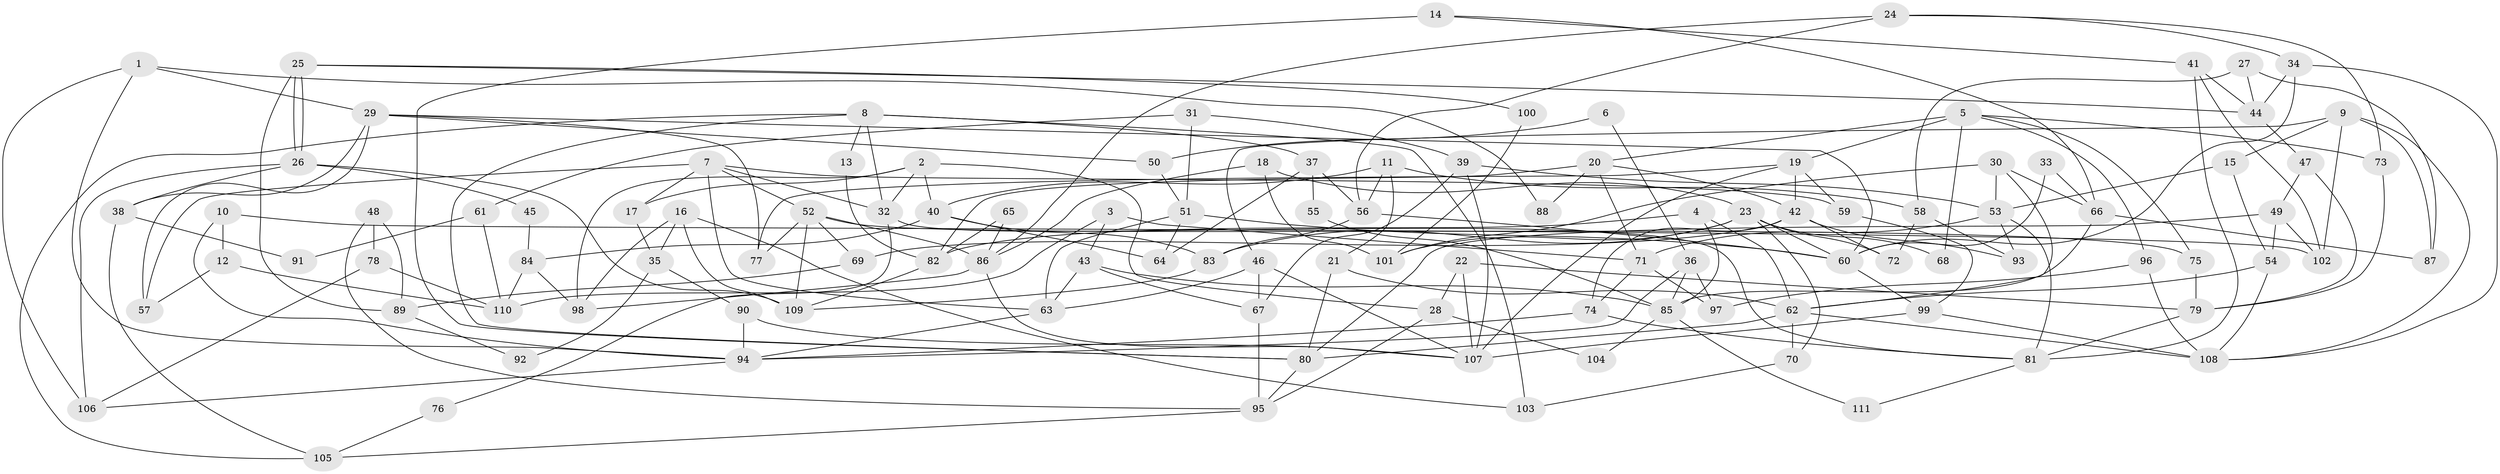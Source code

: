 // coarse degree distribution, {5: 0.15714285714285714, 6: 0.15714285714285714, 9: 0.04285714285714286, 3: 0.11428571428571428, 7: 0.14285714285714285, 2: 0.11428571428571428, 4: 0.2, 10: 0.02857142857142857, 8: 0.04285714285714286}
// Generated by graph-tools (version 1.1) at 2025/42/03/06/25 10:42:01]
// undirected, 111 vertices, 222 edges
graph export_dot {
graph [start="1"]
  node [color=gray90,style=filled];
  1;
  2;
  3;
  4;
  5;
  6;
  7;
  8;
  9;
  10;
  11;
  12;
  13;
  14;
  15;
  16;
  17;
  18;
  19;
  20;
  21;
  22;
  23;
  24;
  25;
  26;
  27;
  28;
  29;
  30;
  31;
  32;
  33;
  34;
  35;
  36;
  37;
  38;
  39;
  40;
  41;
  42;
  43;
  44;
  45;
  46;
  47;
  48;
  49;
  50;
  51;
  52;
  53;
  54;
  55;
  56;
  57;
  58;
  59;
  60;
  61;
  62;
  63;
  64;
  65;
  66;
  67;
  68;
  69;
  70;
  71;
  72;
  73;
  74;
  75;
  76;
  77;
  78;
  79;
  80;
  81;
  82;
  83;
  84;
  85;
  86;
  87;
  88;
  89;
  90;
  91;
  92;
  93;
  94;
  95;
  96;
  97;
  98;
  99;
  100;
  101;
  102;
  103;
  104;
  105;
  106;
  107;
  108;
  109;
  110;
  111;
  1 -- 106;
  1 -- 94;
  1 -- 29;
  1 -- 88;
  2 -- 40;
  2 -- 32;
  2 -- 17;
  2 -- 28;
  2 -- 98;
  3 -- 71;
  3 -- 110;
  3 -- 43;
  4 -- 82;
  4 -- 85;
  4 -- 62;
  5 -- 73;
  5 -- 20;
  5 -- 19;
  5 -- 68;
  5 -- 75;
  5 -- 96;
  6 -- 50;
  6 -- 36;
  7 -- 59;
  7 -- 52;
  7 -- 17;
  7 -- 32;
  7 -- 57;
  7 -- 63;
  8 -- 80;
  8 -- 103;
  8 -- 13;
  8 -- 32;
  8 -- 37;
  8 -- 105;
  9 -- 108;
  9 -- 46;
  9 -- 15;
  9 -- 87;
  9 -- 102;
  10 -- 94;
  10 -- 102;
  10 -- 12;
  11 -- 21;
  11 -- 58;
  11 -- 40;
  11 -- 56;
  12 -- 57;
  12 -- 110;
  13 -- 82;
  14 -- 80;
  14 -- 66;
  14 -- 41;
  15 -- 54;
  15 -- 53;
  16 -- 98;
  16 -- 109;
  16 -- 35;
  16 -- 103;
  17 -- 35;
  18 -- 23;
  18 -- 86;
  18 -- 101;
  19 -- 42;
  19 -- 59;
  19 -- 77;
  19 -- 107;
  20 -- 42;
  20 -- 71;
  20 -- 82;
  20 -- 88;
  21 -- 80;
  21 -- 62;
  22 -- 79;
  22 -- 107;
  22 -- 28;
  23 -- 60;
  23 -- 83;
  23 -- 68;
  23 -- 70;
  23 -- 72;
  23 -- 101;
  24 -- 56;
  24 -- 86;
  24 -- 34;
  24 -- 73;
  25 -- 26;
  25 -- 26;
  25 -- 44;
  25 -- 89;
  25 -- 100;
  26 -- 106;
  26 -- 38;
  26 -- 45;
  26 -- 109;
  27 -- 44;
  27 -- 87;
  27 -- 58;
  28 -- 95;
  28 -- 104;
  29 -- 38;
  29 -- 50;
  29 -- 57;
  29 -- 60;
  29 -- 77;
  30 -- 53;
  30 -- 101;
  30 -- 62;
  30 -- 66;
  31 -- 51;
  31 -- 39;
  31 -- 61;
  32 -- 76;
  32 -- 81;
  33 -- 60;
  33 -- 66;
  34 -- 60;
  34 -- 44;
  34 -- 108;
  35 -- 90;
  35 -- 92;
  36 -- 94;
  36 -- 97;
  36 -- 85;
  37 -- 56;
  37 -- 55;
  37 -- 64;
  38 -- 105;
  38 -- 91;
  39 -- 53;
  39 -- 67;
  39 -- 107;
  40 -- 83;
  40 -- 64;
  40 -- 84;
  41 -- 102;
  41 -- 44;
  41 -- 81;
  42 -- 72;
  42 -- 74;
  42 -- 69;
  42 -- 93;
  43 -- 63;
  43 -- 67;
  43 -- 85;
  44 -- 47;
  45 -- 84;
  46 -- 63;
  46 -- 107;
  46 -- 67;
  47 -- 49;
  47 -- 79;
  48 -- 95;
  48 -- 89;
  48 -- 78;
  49 -- 54;
  49 -- 80;
  49 -- 102;
  50 -- 51;
  51 -- 60;
  51 -- 64;
  51 -- 63;
  52 -- 75;
  52 -- 77;
  52 -- 69;
  52 -- 86;
  52 -- 109;
  53 -- 81;
  53 -- 71;
  53 -- 93;
  54 -- 108;
  54 -- 62;
  55 -- 85;
  56 -- 60;
  56 -- 83;
  58 -- 93;
  58 -- 72;
  59 -- 99;
  60 -- 99;
  61 -- 110;
  61 -- 91;
  62 -- 70;
  62 -- 80;
  62 -- 108;
  63 -- 94;
  65 -- 82;
  65 -- 86;
  66 -- 85;
  66 -- 87;
  67 -- 95;
  69 -- 89;
  70 -- 103;
  71 -- 74;
  71 -- 97;
  73 -- 79;
  74 -- 81;
  74 -- 94;
  75 -- 79;
  76 -- 105;
  78 -- 110;
  78 -- 106;
  79 -- 81;
  80 -- 95;
  81 -- 111;
  82 -- 109;
  83 -- 109;
  84 -- 98;
  84 -- 110;
  85 -- 104;
  85 -- 111;
  86 -- 107;
  86 -- 98;
  89 -- 92;
  90 -- 107;
  90 -- 94;
  94 -- 106;
  95 -- 105;
  96 -- 108;
  96 -- 97;
  99 -- 108;
  99 -- 107;
  100 -- 101;
}
